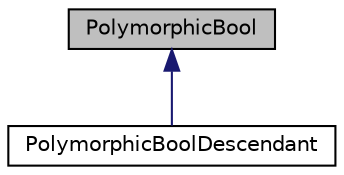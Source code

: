 digraph "PolymorphicBool"
{
 // INTERACTIVE_SVG=YES
  edge [fontname="Helvetica",fontsize="10",labelfontname="Helvetica",labelfontsize="10"];
  node [fontname="Helvetica",fontsize="10",shape=record];
  Node0 [label="PolymorphicBool",height=0.2,width=0.4,color="black", fillcolor="grey75", style="filled", fontcolor="black"];
  Node0 -> Node1 [dir="back",color="midnightblue",fontsize="10",style="solid",fontname="Helvetica"];
  Node1 [label="PolymorphicBoolDescendant",height=0.2,width=0.4,color="black", fillcolor="white", style="filled",URL="$d6/dd0/struct_polymorphic_bool_descendant.html"];
}
